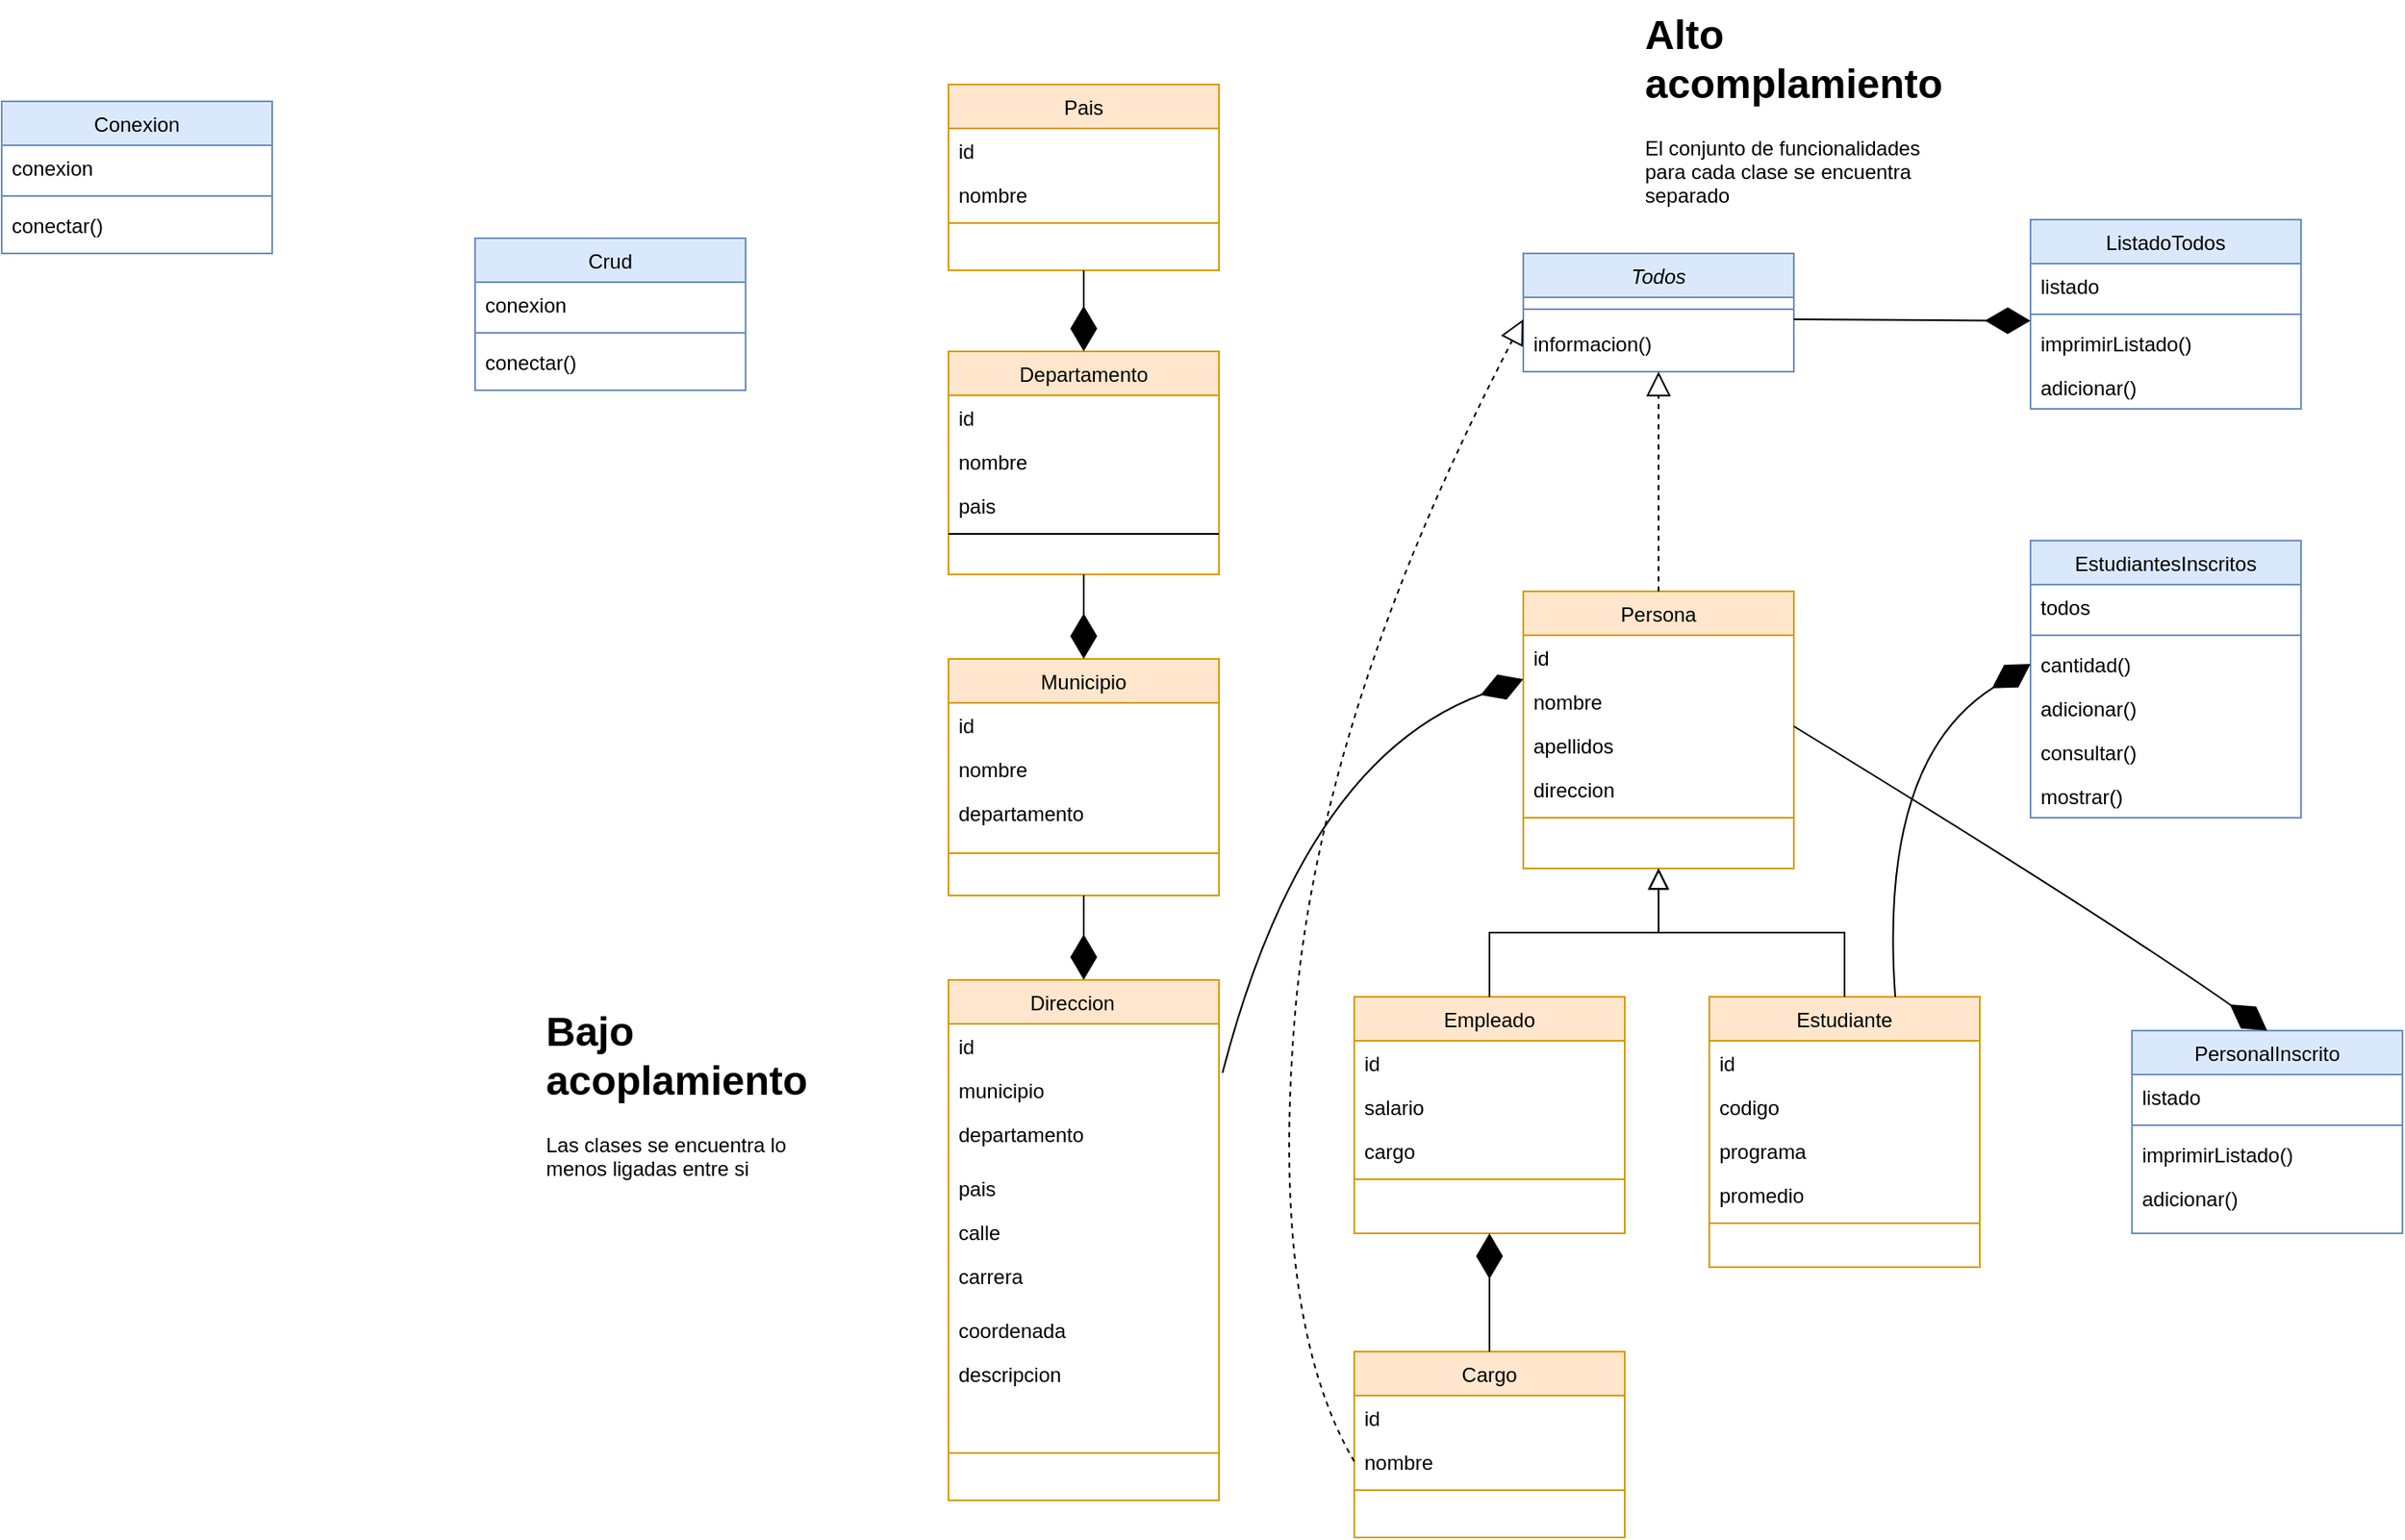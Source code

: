 <mxfile version="24.7.10">
  <diagram id="C5RBs43oDa-KdzZeNtuy" name="Page-1">
    <mxGraphModel dx="1974" dy="658" grid="1" gridSize="10" guides="1" tooltips="1" connect="1" arrows="1" fold="1" page="1" pageScale="1" pageWidth="827" pageHeight="1169" math="0" shadow="0">
      <root>
        <mxCell id="WIyWlLk6GJQsqaUBKTNV-0" />
        <mxCell id="WIyWlLk6GJQsqaUBKTNV-1" parent="WIyWlLk6GJQsqaUBKTNV-0" />
        <mxCell id="zkfFHV4jXpPFQw0GAbJ--0" value="Persona" style="swimlane;fontStyle=0;align=center;verticalAlign=top;childLayout=stackLayout;horizontal=1;startSize=26;horizontalStack=0;resizeParent=1;resizeLast=0;collapsible=1;marginBottom=0;rounded=0;shadow=0;strokeWidth=1;fillColor=#ffe6cc;strokeColor=#d79b00;" parent="WIyWlLk6GJQsqaUBKTNV-1" vertex="1">
          <mxGeometry x="220" y="400" width="160" height="164" as="geometry">
            <mxRectangle x="230" y="140" width="160" height="26" as="alternateBounds" />
          </mxGeometry>
        </mxCell>
        <mxCell id="zkfFHV4jXpPFQw0GAbJ--1" value="id" style="text;align=left;verticalAlign=top;spacingLeft=4;spacingRight=4;overflow=hidden;rotatable=0;points=[[0,0.5],[1,0.5]];portConstraint=eastwest;" parent="zkfFHV4jXpPFQw0GAbJ--0" vertex="1">
          <mxGeometry y="26" width="160" height="26" as="geometry" />
        </mxCell>
        <mxCell id="YwValqnBj2ZQEM6a76oI-49" value="" style="endArrow=diamondThin;endFill=1;endSize=24;html=1;rounded=0;fontSize=12;curved=1;exitX=1.013;exitY=0.115;exitDx=0;exitDy=0;exitPerimeter=0;" edge="1" parent="zkfFHV4jXpPFQw0GAbJ--0" source="YwValqnBj2ZQEM6a76oI-23">
          <mxGeometry width="160" relative="1" as="geometry">
            <mxPoint x="-219.04" y="374.988" as="sourcePoint" />
            <mxPoint y="52" as="targetPoint" />
            <Array as="points">
              <mxPoint x="-130" y="100" />
            </Array>
          </mxGeometry>
        </mxCell>
        <mxCell id="zkfFHV4jXpPFQw0GAbJ--2" value="nombre" style="text;align=left;verticalAlign=top;spacingLeft=4;spacingRight=4;overflow=hidden;rotatable=0;points=[[0,0.5],[1,0.5]];portConstraint=eastwest;rounded=0;shadow=0;html=0;" parent="zkfFHV4jXpPFQw0GAbJ--0" vertex="1">
          <mxGeometry y="52" width="160" height="26" as="geometry" />
        </mxCell>
        <mxCell id="YwValqnBj2ZQEM6a76oI-35" value="apellidos" style="text;align=left;verticalAlign=top;spacingLeft=4;spacingRight=4;overflow=hidden;rotatable=0;points=[[0,0.5],[1,0.5]];portConstraint=eastwest;rounded=0;shadow=0;html=0;" vertex="1" parent="zkfFHV4jXpPFQw0GAbJ--0">
          <mxGeometry y="78" width="160" height="26" as="geometry" />
        </mxCell>
        <mxCell id="zkfFHV4jXpPFQw0GAbJ--3" value="direccion" style="text;align=left;verticalAlign=top;spacingLeft=4;spacingRight=4;overflow=hidden;rotatable=0;points=[[0,0.5],[1,0.5]];portConstraint=eastwest;rounded=0;shadow=0;html=0;" parent="zkfFHV4jXpPFQw0GAbJ--0" vertex="1">
          <mxGeometry y="104" width="160" height="26" as="geometry" />
        </mxCell>
        <mxCell id="zkfFHV4jXpPFQw0GAbJ--4" value="" style="line;html=1;strokeWidth=1;align=left;verticalAlign=middle;spacingTop=-1;spacingLeft=3;spacingRight=3;rotatable=0;labelPosition=right;points=[];portConstraint=eastwest;fillColor=#ffe6cc;strokeColor=#d79b00;" parent="zkfFHV4jXpPFQw0GAbJ--0" vertex="1">
          <mxGeometry y="130" width="160" height="8" as="geometry" />
        </mxCell>
        <mxCell id="zkfFHV4jXpPFQw0GAbJ--6" value="Empleado" style="swimlane;fontStyle=0;align=center;verticalAlign=top;childLayout=stackLayout;horizontal=1;startSize=26;horizontalStack=0;resizeParent=1;resizeLast=0;collapsible=1;marginBottom=0;rounded=0;shadow=0;strokeWidth=1;fillColor=#ffe6cc;strokeColor=#d79b00;" parent="WIyWlLk6GJQsqaUBKTNV-1" vertex="1">
          <mxGeometry x="120" y="640" width="160" height="140" as="geometry">
            <mxRectangle x="130" y="380" width="160" height="26" as="alternateBounds" />
          </mxGeometry>
        </mxCell>
        <mxCell id="zkfFHV4jXpPFQw0GAbJ--7" value="id    " style="text;align=left;verticalAlign=top;spacingLeft=4;spacingRight=4;overflow=hidden;rotatable=0;points=[[0,0.5],[1,0.5]];portConstraint=eastwest;" parent="zkfFHV4jXpPFQw0GAbJ--6" vertex="1">
          <mxGeometry y="26" width="160" height="26" as="geometry" />
        </mxCell>
        <mxCell id="YwValqnBj2ZQEM6a76oI-36" value="salario" style="text;align=left;verticalAlign=top;spacingLeft=4;spacingRight=4;overflow=hidden;rotatable=0;points=[[0,0.5],[1,0.5]];portConstraint=eastwest;" vertex="1" parent="zkfFHV4jXpPFQw0GAbJ--6">
          <mxGeometry y="52" width="160" height="26" as="geometry" />
        </mxCell>
        <mxCell id="zkfFHV4jXpPFQw0GAbJ--8" value="cargo" style="text;align=left;verticalAlign=top;spacingLeft=4;spacingRight=4;overflow=hidden;rotatable=0;points=[[0,0.5],[1,0.5]];portConstraint=eastwest;rounded=0;shadow=0;html=0;" parent="zkfFHV4jXpPFQw0GAbJ--6" vertex="1">
          <mxGeometry y="78" width="160" height="26" as="geometry" />
        </mxCell>
        <mxCell id="zkfFHV4jXpPFQw0GAbJ--9" value="" style="line;html=1;strokeWidth=1;align=left;verticalAlign=middle;spacingTop=-1;spacingLeft=3;spacingRight=3;rotatable=0;labelPosition=right;points=[];portConstraint=eastwest;fillColor=#ffe6cc;strokeColor=#d79b00;" parent="zkfFHV4jXpPFQw0GAbJ--6" vertex="1">
          <mxGeometry y="104" width="160" height="8" as="geometry" />
        </mxCell>
        <mxCell id="zkfFHV4jXpPFQw0GAbJ--12" value="" style="endArrow=block;endSize=10;endFill=0;shadow=0;strokeWidth=1;rounded=0;curved=0;edgeStyle=elbowEdgeStyle;elbow=vertical;" parent="WIyWlLk6GJQsqaUBKTNV-1" source="zkfFHV4jXpPFQw0GAbJ--6" target="zkfFHV4jXpPFQw0GAbJ--0" edge="1">
          <mxGeometry width="160" relative="1" as="geometry">
            <mxPoint x="200" y="203" as="sourcePoint" />
            <mxPoint x="200" y="203" as="targetPoint" />
          </mxGeometry>
        </mxCell>
        <mxCell id="zkfFHV4jXpPFQw0GAbJ--13" value="Estudiante" style="swimlane;fontStyle=0;align=center;verticalAlign=top;childLayout=stackLayout;horizontal=1;startSize=26;horizontalStack=0;resizeParent=1;resizeLast=0;collapsible=1;marginBottom=0;rounded=0;shadow=0;strokeWidth=1;fillColor=#ffe6cc;strokeColor=#d79b00;" parent="WIyWlLk6GJQsqaUBKTNV-1" vertex="1">
          <mxGeometry x="330" y="640" width="160" height="160" as="geometry">
            <mxRectangle x="340" y="380" width="170" height="26" as="alternateBounds" />
          </mxGeometry>
        </mxCell>
        <mxCell id="zkfFHV4jXpPFQw0GAbJ--14" value="id" style="text;align=left;verticalAlign=top;spacingLeft=4;spacingRight=4;overflow=hidden;rotatable=0;points=[[0,0.5],[1,0.5]];portConstraint=eastwest;" parent="zkfFHV4jXpPFQw0GAbJ--13" vertex="1">
          <mxGeometry y="26" width="160" height="26" as="geometry" />
        </mxCell>
        <mxCell id="YwValqnBj2ZQEM6a76oI-37" value="codigo" style="text;align=left;verticalAlign=top;spacingLeft=4;spacingRight=4;overflow=hidden;rotatable=0;points=[[0,0.5],[1,0.5]];portConstraint=eastwest;" vertex="1" parent="zkfFHV4jXpPFQw0GAbJ--13">
          <mxGeometry y="52" width="160" height="26" as="geometry" />
        </mxCell>
        <mxCell id="YwValqnBj2ZQEM6a76oI-38" value="programa" style="text;align=left;verticalAlign=top;spacingLeft=4;spacingRight=4;overflow=hidden;rotatable=0;points=[[0,0.5],[1,0.5]];portConstraint=eastwest;" vertex="1" parent="zkfFHV4jXpPFQw0GAbJ--13">
          <mxGeometry y="78" width="160" height="26" as="geometry" />
        </mxCell>
        <mxCell id="YwValqnBj2ZQEM6a76oI-39" value="promedio" style="text;align=left;verticalAlign=top;spacingLeft=4;spacingRight=4;overflow=hidden;rotatable=0;points=[[0,0.5],[1,0.5]];portConstraint=eastwest;rounded=0;shadow=0;html=0;" vertex="1" parent="zkfFHV4jXpPFQw0GAbJ--13">
          <mxGeometry y="104" width="160" height="26" as="geometry" />
        </mxCell>
        <mxCell id="zkfFHV4jXpPFQw0GAbJ--15" value="" style="line;html=1;strokeWidth=1;align=left;verticalAlign=middle;spacingTop=-1;spacingLeft=3;spacingRight=3;rotatable=0;labelPosition=right;points=[];portConstraint=eastwest;fillColor=#ffe6cc;strokeColor=#d79b00;" parent="zkfFHV4jXpPFQw0GAbJ--13" vertex="1">
          <mxGeometry y="130" width="160" height="8" as="geometry" />
        </mxCell>
        <mxCell id="zkfFHV4jXpPFQw0GAbJ--16" value="" style="endArrow=block;endSize=10;endFill=0;shadow=0;strokeWidth=1;rounded=0;curved=0;edgeStyle=elbowEdgeStyle;elbow=vertical;" parent="WIyWlLk6GJQsqaUBKTNV-1" source="zkfFHV4jXpPFQw0GAbJ--13" target="zkfFHV4jXpPFQw0GAbJ--0" edge="1">
          <mxGeometry width="160" relative="1" as="geometry">
            <mxPoint x="210" y="373" as="sourcePoint" />
            <mxPoint x="310" y="271" as="targetPoint" />
          </mxGeometry>
        </mxCell>
        <mxCell id="YwValqnBj2ZQEM6a76oI-0" value="Pais" style="swimlane;fontStyle=0;align=center;verticalAlign=top;childLayout=stackLayout;horizontal=1;startSize=26;horizontalStack=0;resizeParent=1;resizeLast=0;collapsible=1;marginBottom=0;rounded=0;shadow=0;strokeWidth=1;fillColor=#ffe6cc;strokeColor=#d79b00;" vertex="1" parent="WIyWlLk6GJQsqaUBKTNV-1">
          <mxGeometry x="-120" y="100" width="160" height="110" as="geometry">
            <mxRectangle x="550" y="140" width="160" height="26" as="alternateBounds" />
          </mxGeometry>
        </mxCell>
        <mxCell id="YwValqnBj2ZQEM6a76oI-1" value="id            " style="text;align=left;verticalAlign=top;spacingLeft=4;spacingRight=4;overflow=hidden;rotatable=0;points=[[0,0.5],[1,0.5]];portConstraint=eastwest;" vertex="1" parent="YwValqnBj2ZQEM6a76oI-0">
          <mxGeometry y="26" width="160" height="26" as="geometry" />
        </mxCell>
        <mxCell id="YwValqnBj2ZQEM6a76oI-2" value="nombre" style="text;align=left;verticalAlign=top;spacingLeft=4;spacingRight=4;overflow=hidden;rotatable=0;points=[[0,0.5],[1,0.5]];portConstraint=eastwest;rounded=0;shadow=0;html=0;" vertex="1" parent="YwValqnBj2ZQEM6a76oI-0">
          <mxGeometry y="52" width="160" height="26" as="geometry" />
        </mxCell>
        <mxCell id="YwValqnBj2ZQEM6a76oI-6" value="" style="line;html=1;strokeWidth=1;align=left;verticalAlign=middle;spacingTop=-1;spacingLeft=3;spacingRight=3;rotatable=0;labelPosition=right;points=[];portConstraint=eastwest;fillColor=#ffe6cc;strokeColor=#d79b00;" vertex="1" parent="YwValqnBj2ZQEM6a76oI-0">
          <mxGeometry y="78" width="160" height="8" as="geometry" />
        </mxCell>
        <mxCell id="YwValqnBj2ZQEM6a76oI-9" value="Departamento" style="swimlane;fontStyle=0;align=center;verticalAlign=top;childLayout=stackLayout;horizontal=1;startSize=26;horizontalStack=0;resizeParent=1;resizeLast=0;collapsible=1;marginBottom=0;rounded=0;shadow=0;strokeWidth=1;fillColor=#ffe6cc;strokeColor=#d79b00;" vertex="1" parent="WIyWlLk6GJQsqaUBKTNV-1">
          <mxGeometry x="-120" y="258" width="160" height="132" as="geometry">
            <mxRectangle x="550" y="140" width="160" height="26" as="alternateBounds" />
          </mxGeometry>
        </mxCell>
        <mxCell id="YwValqnBj2ZQEM6a76oI-10" value="id            " style="text;align=left;verticalAlign=top;spacingLeft=4;spacingRight=4;overflow=hidden;rotatable=0;points=[[0,0.5],[1,0.5]];portConstraint=eastwest;" vertex="1" parent="YwValqnBj2ZQEM6a76oI-9">
          <mxGeometry y="26" width="160" height="26" as="geometry" />
        </mxCell>
        <mxCell id="YwValqnBj2ZQEM6a76oI-11" value="nombre" style="text;align=left;verticalAlign=top;spacingLeft=4;spacingRight=4;overflow=hidden;rotatable=0;points=[[0,0.5],[1,0.5]];portConstraint=eastwest;rounded=0;shadow=0;html=0;" vertex="1" parent="YwValqnBj2ZQEM6a76oI-9">
          <mxGeometry y="52" width="160" height="26" as="geometry" />
        </mxCell>
        <mxCell id="YwValqnBj2ZQEM6a76oI-19" value="pais    " style="text;align=left;verticalAlign=top;spacingLeft=4;spacingRight=4;overflow=hidden;rotatable=0;points=[[0,0.5],[1,0.5]];portConstraint=eastwest;rounded=0;shadow=0;html=0;" vertex="1" parent="YwValqnBj2ZQEM6a76oI-9">
          <mxGeometry y="78" width="160" height="26" as="geometry" />
        </mxCell>
        <mxCell id="YwValqnBj2ZQEM6a76oI-12" value="" style="line;html=1;strokeWidth=1;align=left;verticalAlign=middle;spacingTop=-1;spacingLeft=3;spacingRight=3;rotatable=0;labelPosition=right;points=[];portConstraint=eastwest;" vertex="1" parent="YwValqnBj2ZQEM6a76oI-9">
          <mxGeometry y="104" width="160" height="8" as="geometry" />
        </mxCell>
        <mxCell id="YwValqnBj2ZQEM6a76oI-13" value="Municipio" style="swimlane;fontStyle=0;align=center;verticalAlign=top;childLayout=stackLayout;horizontal=1;startSize=26;horizontalStack=0;resizeParent=1;resizeLast=0;collapsible=1;marginBottom=0;rounded=0;shadow=0;strokeWidth=1;fillColor=#ffe6cc;strokeColor=#d79b00;" vertex="1" parent="WIyWlLk6GJQsqaUBKTNV-1">
          <mxGeometry x="-120" y="440" width="160" height="140" as="geometry">
            <mxRectangle x="550" y="140" width="160" height="26" as="alternateBounds" />
          </mxGeometry>
        </mxCell>
        <mxCell id="YwValqnBj2ZQEM6a76oI-14" value="id            " style="text;align=left;verticalAlign=top;spacingLeft=4;spacingRight=4;overflow=hidden;rotatable=0;points=[[0,0.5],[1,0.5]];portConstraint=eastwest;" vertex="1" parent="YwValqnBj2ZQEM6a76oI-13">
          <mxGeometry y="26" width="160" height="26" as="geometry" />
        </mxCell>
        <mxCell id="YwValqnBj2ZQEM6a76oI-20" value="nombre" style="text;align=left;verticalAlign=top;spacingLeft=4;spacingRight=4;overflow=hidden;rotatable=0;points=[[0,0.5],[1,0.5]];portConstraint=eastwest;rounded=0;shadow=0;html=0;" vertex="1" parent="YwValqnBj2ZQEM6a76oI-13">
          <mxGeometry y="52" width="160" height="26" as="geometry" />
        </mxCell>
        <mxCell id="YwValqnBj2ZQEM6a76oI-15" value="departamento" style="text;align=left;verticalAlign=top;spacingLeft=4;spacingRight=4;overflow=hidden;rotatable=0;points=[[0,0.5],[1,0.5]];portConstraint=eastwest;rounded=0;shadow=0;html=0;" vertex="1" parent="YwValqnBj2ZQEM6a76oI-13">
          <mxGeometry y="78" width="160" height="32" as="geometry" />
        </mxCell>
        <mxCell id="YwValqnBj2ZQEM6a76oI-16" value="" style="line;html=1;strokeWidth=1;align=left;verticalAlign=middle;spacingTop=-1;spacingLeft=3;spacingRight=3;rotatable=0;labelPosition=right;points=[];portConstraint=eastwest;fillColor=#ffe6cc;strokeColor=#d79b00;" vertex="1" parent="YwValqnBj2ZQEM6a76oI-13">
          <mxGeometry y="110" width="160" height="10" as="geometry" />
        </mxCell>
        <mxCell id="YwValqnBj2ZQEM6a76oI-21" value="Direccion    " style="swimlane;fontStyle=0;align=center;verticalAlign=top;childLayout=stackLayout;horizontal=1;startSize=26;horizontalStack=0;resizeParent=1;resizeLast=0;collapsible=1;marginBottom=0;rounded=0;shadow=0;strokeWidth=1;fillColor=#ffe6cc;strokeColor=#d79b00;" vertex="1" parent="WIyWlLk6GJQsqaUBKTNV-1">
          <mxGeometry x="-120" y="630" width="160" height="308" as="geometry">
            <mxRectangle x="550" y="140" width="160" height="26" as="alternateBounds" />
          </mxGeometry>
        </mxCell>
        <mxCell id="YwValqnBj2ZQEM6a76oI-22" value="id            " style="text;align=left;verticalAlign=top;spacingLeft=4;spacingRight=4;overflow=hidden;rotatable=0;points=[[0,0.5],[1,0.5]];portConstraint=eastwest;" vertex="1" parent="YwValqnBj2ZQEM6a76oI-21">
          <mxGeometry y="26" width="160" height="26" as="geometry" />
        </mxCell>
        <mxCell id="YwValqnBj2ZQEM6a76oI-23" value="municipio    " style="text;align=left;verticalAlign=top;spacingLeft=4;spacingRight=4;overflow=hidden;rotatable=0;points=[[0,0.5],[1,0.5]];portConstraint=eastwest;rounded=0;shadow=0;html=0;" vertex="1" parent="YwValqnBj2ZQEM6a76oI-21">
          <mxGeometry y="52" width="160" height="26" as="geometry" />
        </mxCell>
        <mxCell id="YwValqnBj2ZQEM6a76oI-26" value="departamento" style="text;align=left;verticalAlign=top;spacingLeft=4;spacingRight=4;overflow=hidden;rotatable=0;points=[[0,0.5],[1,0.5]];portConstraint=eastwest;rounded=0;shadow=0;html=0;" vertex="1" parent="YwValqnBj2ZQEM6a76oI-21">
          <mxGeometry y="78" width="160" height="32" as="geometry" />
        </mxCell>
        <mxCell id="YwValqnBj2ZQEM6a76oI-28" value="pais" style="text;align=left;verticalAlign=top;spacingLeft=4;spacingRight=4;overflow=hidden;rotatable=0;points=[[0,0.5],[1,0.5]];portConstraint=eastwest;" vertex="1" parent="YwValqnBj2ZQEM6a76oI-21">
          <mxGeometry y="110" width="160" height="26" as="geometry" />
        </mxCell>
        <mxCell id="YwValqnBj2ZQEM6a76oI-27" value="calle" style="text;align=left;verticalAlign=top;spacingLeft=4;spacingRight=4;overflow=hidden;rotatable=0;points=[[0,0.5],[1,0.5]];portConstraint=eastwest;rounded=0;shadow=0;html=0;" vertex="1" parent="YwValqnBj2ZQEM6a76oI-21">
          <mxGeometry y="136" width="160" height="26" as="geometry" />
        </mxCell>
        <mxCell id="YwValqnBj2ZQEM6a76oI-24" value="carrera" style="text;align=left;verticalAlign=top;spacingLeft=4;spacingRight=4;overflow=hidden;rotatable=0;points=[[0,0.5],[1,0.5]];portConstraint=eastwest;rounded=0;shadow=0;html=0;" vertex="1" parent="YwValqnBj2ZQEM6a76oI-21">
          <mxGeometry y="162" width="160" height="32" as="geometry" />
        </mxCell>
        <mxCell id="YwValqnBj2ZQEM6a76oI-29" value="coordenada" style="text;align=left;verticalAlign=top;spacingLeft=4;spacingRight=4;overflow=hidden;rotatable=0;points=[[0,0.5],[1,0.5]];portConstraint=eastwest;rounded=0;shadow=0;html=0;" vertex="1" parent="YwValqnBj2ZQEM6a76oI-21">
          <mxGeometry y="194" width="160" height="26" as="geometry" />
        </mxCell>
        <mxCell id="YwValqnBj2ZQEM6a76oI-30" value="descripcion" style="text;align=left;verticalAlign=top;spacingLeft=4;spacingRight=4;overflow=hidden;rotatable=0;points=[[0,0.5],[1,0.5]];portConstraint=eastwest;rounded=0;shadow=0;html=0;" vertex="1" parent="YwValqnBj2ZQEM6a76oI-21">
          <mxGeometry y="220" width="160" height="32" as="geometry" />
        </mxCell>
        <mxCell id="YwValqnBj2ZQEM6a76oI-25" value="" style="line;html=1;strokeWidth=1;align=left;verticalAlign=middle;spacingTop=-1;spacingLeft=3;spacingRight=3;rotatable=0;labelPosition=right;points=[];portConstraint=eastwest;fillColor=#ffe6cc;strokeColor=#d79b00;" vertex="1" parent="YwValqnBj2ZQEM6a76oI-21">
          <mxGeometry y="252" width="160" height="56" as="geometry" />
        </mxCell>
        <mxCell id="YwValqnBj2ZQEM6a76oI-45" value="" style="endArrow=diamondThin;endFill=1;endSize=24;html=1;rounded=0;fontSize=12;curved=1;exitX=0.5;exitY=1;exitDx=0;exitDy=0;entryX=0.5;entryY=0;entryDx=0;entryDy=0;" edge="1" parent="WIyWlLk6GJQsqaUBKTNV-1" source="YwValqnBj2ZQEM6a76oI-13" target="YwValqnBj2ZQEM6a76oI-21">
          <mxGeometry width="160" relative="1" as="geometry">
            <mxPoint x="-330" y="780" as="sourcePoint" />
            <mxPoint x="-130" y="620" as="targetPoint" />
          </mxGeometry>
        </mxCell>
        <mxCell id="YwValqnBj2ZQEM6a76oI-46" value="" style="endArrow=diamondThin;endFill=1;endSize=24;html=1;rounded=0;fontSize=12;curved=1;exitX=0.5;exitY=1;exitDx=0;exitDy=0;entryX=0.5;entryY=0;entryDx=0;entryDy=0;" edge="1" parent="WIyWlLk6GJQsqaUBKTNV-1" source="YwValqnBj2ZQEM6a76oI-0" target="YwValqnBj2ZQEM6a76oI-9">
          <mxGeometry width="160" relative="1" as="geometry">
            <mxPoint x="140" y="190" as="sourcePoint" />
            <mxPoint x="300" y="190" as="targetPoint" />
          </mxGeometry>
        </mxCell>
        <mxCell id="YwValqnBj2ZQEM6a76oI-47" value="" style="endArrow=diamondThin;endFill=1;endSize=24;html=1;rounded=0;fontSize=12;curved=1;exitX=0.5;exitY=1;exitDx=0;exitDy=0;" edge="1" parent="WIyWlLk6GJQsqaUBKTNV-1" source="YwValqnBj2ZQEM6a76oI-9" target="YwValqnBj2ZQEM6a76oI-13">
          <mxGeometry width="160" relative="1" as="geometry">
            <mxPoint x="140" y="240" as="sourcePoint" />
            <mxPoint x="300" y="240" as="targetPoint" />
          </mxGeometry>
        </mxCell>
        <mxCell id="YwValqnBj2ZQEM6a76oI-53" value="Cargo" style="swimlane;fontStyle=0;align=center;verticalAlign=top;childLayout=stackLayout;horizontal=1;startSize=26;horizontalStack=0;resizeParent=1;resizeLast=0;collapsible=1;marginBottom=0;rounded=0;shadow=0;strokeWidth=1;fillColor=#ffe6cc;strokeColor=#d79b00;" vertex="1" parent="WIyWlLk6GJQsqaUBKTNV-1">
          <mxGeometry x="120" y="850" width="160" height="110" as="geometry">
            <mxRectangle x="130" y="380" width="160" height="26" as="alternateBounds" />
          </mxGeometry>
        </mxCell>
        <mxCell id="YwValqnBj2ZQEM6a76oI-54" value="id    " style="text;align=left;verticalAlign=top;spacingLeft=4;spacingRight=4;overflow=hidden;rotatable=0;points=[[0,0.5],[1,0.5]];portConstraint=eastwest;" vertex="1" parent="YwValqnBj2ZQEM6a76oI-53">
          <mxGeometry y="26" width="160" height="26" as="geometry" />
        </mxCell>
        <mxCell id="YwValqnBj2ZQEM6a76oI-55" value="nombre" style="text;align=left;verticalAlign=top;spacingLeft=4;spacingRight=4;overflow=hidden;rotatable=0;points=[[0,0.5],[1,0.5]];portConstraint=eastwest;" vertex="1" parent="YwValqnBj2ZQEM6a76oI-53">
          <mxGeometry y="52" width="160" height="26" as="geometry" />
        </mxCell>
        <mxCell id="YwValqnBj2ZQEM6a76oI-57" value="" style="line;html=1;strokeWidth=1;align=left;verticalAlign=middle;spacingTop=-1;spacingLeft=3;spacingRight=3;rotatable=0;labelPosition=right;points=[];portConstraint=eastwest;fillColor=#ffe6cc;strokeColor=#d79b00;" vertex="1" parent="YwValqnBj2ZQEM6a76oI-53">
          <mxGeometry y="78" width="160" height="8" as="geometry" />
        </mxCell>
        <mxCell id="YwValqnBj2ZQEM6a76oI-58" value="" style="endArrow=diamondThin;endFill=1;endSize=24;html=1;rounded=0;fontSize=12;curved=1;exitX=0.5;exitY=0;exitDx=0;exitDy=0;entryX=0.5;entryY=1;entryDx=0;entryDy=0;" edge="1" parent="WIyWlLk6GJQsqaUBKTNV-1" source="YwValqnBj2ZQEM6a76oI-53" target="zkfFHV4jXpPFQw0GAbJ--6">
          <mxGeometry width="160" relative="1" as="geometry">
            <mxPoint x="90" y="820" as="sourcePoint" />
            <mxPoint x="210" y="800" as="targetPoint" />
          </mxGeometry>
        </mxCell>
        <mxCell id="YwValqnBj2ZQEM6a76oI-60" value="Todos" style="swimlane;fontStyle=2;align=center;verticalAlign=top;childLayout=stackLayout;horizontal=1;startSize=26;horizontalStack=0;resizeParent=1;resizeLast=0;collapsible=1;marginBottom=0;rounded=0;shadow=0;strokeWidth=1;fillColor=#dae8fc;strokeColor=#6c8ebf;" vertex="1" parent="WIyWlLk6GJQsqaUBKTNV-1">
          <mxGeometry x="220" y="200" width="160" height="70" as="geometry">
            <mxRectangle x="230" y="140" width="160" height="26" as="alternateBounds" />
          </mxGeometry>
        </mxCell>
        <mxCell id="YwValqnBj2ZQEM6a76oI-66" value="" style="line;html=1;strokeWidth=1;align=left;verticalAlign=middle;spacingTop=-1;spacingLeft=3;spacingRight=3;rotatable=0;labelPosition=right;points=[];portConstraint=eastwest;fillColor=#dae8fc;strokeColor=#6c8ebf;" vertex="1" parent="YwValqnBj2ZQEM6a76oI-60">
          <mxGeometry y="26" width="160" height="14" as="geometry" />
        </mxCell>
        <mxCell id="YwValqnBj2ZQEM6a76oI-105" value="informacion()" style="text;align=left;verticalAlign=top;spacingLeft=4;spacingRight=4;overflow=hidden;rotatable=0;points=[[0,0.5],[1,0.5]];portConstraint=eastwest;rounded=0;shadow=0;html=0;" vertex="1" parent="YwValqnBj2ZQEM6a76oI-60">
          <mxGeometry y="40" width="160" height="26" as="geometry" />
        </mxCell>
        <mxCell id="YwValqnBj2ZQEM6a76oI-67" value="" style="endArrow=block;dashed=1;endFill=0;endSize=12;html=1;rounded=0;fontSize=12;curved=1;exitX=0.5;exitY=0;exitDx=0;exitDy=0;entryX=0.5;entryY=1;entryDx=0;entryDy=0;" edge="1" parent="WIyWlLk6GJQsqaUBKTNV-1" source="zkfFHV4jXpPFQw0GAbJ--0" target="YwValqnBj2ZQEM6a76oI-60">
          <mxGeometry width="160" relative="1" as="geometry">
            <mxPoint x="210" y="359" as="sourcePoint" />
            <mxPoint x="330" y="289" as="targetPoint" />
          </mxGeometry>
        </mxCell>
        <mxCell id="YwValqnBj2ZQEM6a76oI-68" value="" style="endArrow=block;dashed=1;endFill=0;endSize=12;html=1;rounded=0;fontSize=12;curved=1;exitX=0;exitY=0.5;exitDx=0;exitDy=0;entryX=0;entryY=0.5;entryDx=0;entryDy=0;" edge="1" parent="WIyWlLk6GJQsqaUBKTNV-1" source="YwValqnBj2ZQEM6a76oI-55">
          <mxGeometry width="160" relative="1" as="geometry">
            <mxPoint x="100" y="480" as="sourcePoint" />
            <mxPoint x="220" y="239" as="targetPoint" />
            <Array as="points">
              <mxPoint x="70" y="830" />
              <mxPoint x="100" y="470" />
            </Array>
          </mxGeometry>
        </mxCell>
        <mxCell id="YwValqnBj2ZQEM6a76oI-69" value="PersonalInscrito" style="swimlane;fontStyle=0;align=center;verticalAlign=top;childLayout=stackLayout;horizontal=1;startSize=26;horizontalStack=0;resizeParent=1;resizeLast=0;collapsible=1;marginBottom=0;rounded=0;shadow=0;strokeWidth=1;fillColor=#dae8fc;strokeColor=#6c8ebf;" vertex="1" parent="WIyWlLk6GJQsqaUBKTNV-1">
          <mxGeometry x="580" y="660" width="160" height="120" as="geometry">
            <mxRectangle x="340" y="380" width="170" height="26" as="alternateBounds" />
          </mxGeometry>
        </mxCell>
        <mxCell id="YwValqnBj2ZQEM6a76oI-70" value="listado" style="text;align=left;verticalAlign=top;spacingLeft=4;spacingRight=4;overflow=hidden;rotatable=0;points=[[0,0.5],[1,0.5]];portConstraint=eastwest;" vertex="1" parent="YwValqnBj2ZQEM6a76oI-69">
          <mxGeometry y="26" width="160" height="26" as="geometry" />
        </mxCell>
        <mxCell id="YwValqnBj2ZQEM6a76oI-74" value="" style="line;html=1;strokeWidth=1;align=left;verticalAlign=middle;spacingTop=-1;spacingLeft=3;spacingRight=3;rotatable=0;labelPosition=right;points=[];portConstraint=eastwest;fillColor=#dae8fc;strokeColor=#6c8ebf;" vertex="1" parent="YwValqnBj2ZQEM6a76oI-69">
          <mxGeometry y="52" width="160" height="8" as="geometry" />
        </mxCell>
        <mxCell id="YwValqnBj2ZQEM6a76oI-99" value="imprimirListado()    " style="text;align=left;verticalAlign=top;spacingLeft=4;spacingRight=4;overflow=hidden;rotatable=0;points=[[0,0.5],[1,0.5]];portConstraint=eastwest;" vertex="1" parent="YwValqnBj2ZQEM6a76oI-69">
          <mxGeometry y="60" width="160" height="26" as="geometry" />
        </mxCell>
        <mxCell id="YwValqnBj2ZQEM6a76oI-100" value="adicionar()" style="text;align=left;verticalAlign=top;spacingLeft=4;spacingRight=4;overflow=hidden;rotatable=0;points=[[0,0.5],[1,0.5]];portConstraint=eastwest;rounded=0;shadow=0;html=0;" vertex="1" parent="YwValqnBj2ZQEM6a76oI-69">
          <mxGeometry y="86" width="160" height="26" as="geometry" />
        </mxCell>
        <mxCell id="YwValqnBj2ZQEM6a76oI-75" value="EstudiantesInscritos" style="swimlane;fontStyle=0;align=center;verticalAlign=top;childLayout=stackLayout;horizontal=1;startSize=26;horizontalStack=0;resizeParent=1;resizeLast=0;collapsible=1;marginBottom=0;rounded=0;shadow=0;strokeWidth=1;fillColor=#dae8fc;strokeColor=#6c8ebf;" vertex="1" parent="WIyWlLk6GJQsqaUBKTNV-1">
          <mxGeometry x="520" y="370" width="160" height="164" as="geometry">
            <mxRectangle x="340" y="380" width="170" height="26" as="alternateBounds" />
          </mxGeometry>
        </mxCell>
        <mxCell id="YwValqnBj2ZQEM6a76oI-76" value="todos" style="text;align=left;verticalAlign=top;spacingLeft=4;spacingRight=4;overflow=hidden;rotatable=0;points=[[0,0.5],[1,0.5]];portConstraint=eastwest;" vertex="1" parent="YwValqnBj2ZQEM6a76oI-75">
          <mxGeometry y="26" width="160" height="26" as="geometry" />
        </mxCell>
        <mxCell id="YwValqnBj2ZQEM6a76oI-80" value="" style="line;html=1;strokeWidth=1;align=left;verticalAlign=middle;spacingTop=-1;spacingLeft=3;spacingRight=3;rotatable=0;labelPosition=right;points=[];portConstraint=eastwest;fillColor=#dae8fc;strokeColor=#6c8ebf;" vertex="1" parent="YwValqnBj2ZQEM6a76oI-75">
          <mxGeometry y="52" width="160" height="8" as="geometry" />
        </mxCell>
        <mxCell id="YwValqnBj2ZQEM6a76oI-94" value="cantidad()" style="text;align=left;verticalAlign=top;spacingLeft=4;spacingRight=4;overflow=hidden;rotatable=0;points=[[0,0.5],[1,0.5]];portConstraint=eastwest;rounded=0;shadow=0;html=0;" vertex="1" parent="YwValqnBj2ZQEM6a76oI-75">
          <mxGeometry y="60" width="160" height="26" as="geometry" />
        </mxCell>
        <mxCell id="YwValqnBj2ZQEM6a76oI-95" value="adicionar()" style="text;align=left;verticalAlign=top;spacingLeft=4;spacingRight=4;overflow=hidden;rotatable=0;points=[[0,0.5],[1,0.5]];portConstraint=eastwest;rounded=0;shadow=0;html=0;" vertex="1" parent="YwValqnBj2ZQEM6a76oI-75">
          <mxGeometry y="86" width="160" height="26" as="geometry" />
        </mxCell>
        <mxCell id="YwValqnBj2ZQEM6a76oI-96" value="consultar()" style="text;align=left;verticalAlign=top;spacingLeft=4;spacingRight=4;overflow=hidden;rotatable=0;points=[[0,0.5],[1,0.5]];portConstraint=eastwest;rounded=0;shadow=0;html=0;" vertex="1" parent="YwValqnBj2ZQEM6a76oI-75">
          <mxGeometry y="112" width="160" height="26" as="geometry" />
        </mxCell>
        <mxCell id="YwValqnBj2ZQEM6a76oI-97" value="mostrar()" style="text;align=left;verticalAlign=top;spacingLeft=4;spacingRight=4;overflow=hidden;rotatable=0;points=[[0,0.5],[1,0.5]];portConstraint=eastwest;rounded=0;shadow=0;html=0;" vertex="1" parent="YwValqnBj2ZQEM6a76oI-75">
          <mxGeometry y="138" width="160" height="26" as="geometry" />
        </mxCell>
        <mxCell id="YwValqnBj2ZQEM6a76oI-81" value="ListadoTodos" style="swimlane;fontStyle=0;align=center;verticalAlign=top;childLayout=stackLayout;horizontal=1;startSize=26;horizontalStack=0;resizeParent=1;resizeLast=0;collapsible=1;marginBottom=0;rounded=0;shadow=0;strokeWidth=1;fillColor=#dae8fc;strokeColor=#6c8ebf;" vertex="1" parent="WIyWlLk6GJQsqaUBKTNV-1">
          <mxGeometry x="520" y="180" width="160" height="112" as="geometry">
            <mxRectangle x="340" y="380" width="170" height="26" as="alternateBounds" />
          </mxGeometry>
        </mxCell>
        <mxCell id="YwValqnBj2ZQEM6a76oI-82" value="listado" style="text;align=left;verticalAlign=top;spacingLeft=4;spacingRight=4;overflow=hidden;rotatable=0;points=[[0,0.5],[1,0.5]];portConstraint=eastwest;" vertex="1" parent="YwValqnBj2ZQEM6a76oI-81">
          <mxGeometry y="26" width="160" height="26" as="geometry" />
        </mxCell>
        <mxCell id="YwValqnBj2ZQEM6a76oI-86" value="" style="line;html=1;strokeWidth=1;align=left;verticalAlign=middle;spacingTop=-1;spacingLeft=3;spacingRight=3;rotatable=0;labelPosition=right;points=[];portConstraint=eastwest;fillColor=#dae8fc;strokeColor=#6c8ebf;" vertex="1" parent="YwValqnBj2ZQEM6a76oI-81">
          <mxGeometry y="52" width="160" height="8" as="geometry" />
        </mxCell>
        <mxCell id="YwValqnBj2ZQEM6a76oI-87" value="imprimirListado()" style="text;align=left;verticalAlign=top;spacingLeft=4;spacingRight=4;overflow=hidden;rotatable=0;points=[[0,0.5],[1,0.5]];portConstraint=eastwest;" vertex="1" parent="YwValqnBj2ZQEM6a76oI-81">
          <mxGeometry y="60" width="160" height="26" as="geometry" />
        </mxCell>
        <mxCell id="YwValqnBj2ZQEM6a76oI-92" value="adicionar()" style="text;align=left;verticalAlign=top;spacingLeft=4;spacingRight=4;overflow=hidden;rotatable=0;points=[[0,0.5],[1,0.5]];portConstraint=eastwest;" vertex="1" parent="YwValqnBj2ZQEM6a76oI-81">
          <mxGeometry y="86" width="160" height="26" as="geometry" />
        </mxCell>
        <mxCell id="YwValqnBj2ZQEM6a76oI-93" value="" style="endArrow=diamondThin;endFill=1;endSize=24;html=1;rounded=0;fontSize=12;curved=1;exitX=1;exitY=0.5;exitDx=0;exitDy=0;entryX=0;entryY=-0.005;entryDx=0;entryDy=0;entryPerimeter=0;" edge="1" parent="WIyWlLk6GJQsqaUBKTNV-1" target="YwValqnBj2ZQEM6a76oI-87">
          <mxGeometry width="160" relative="1" as="geometry">
            <mxPoint x="380" y="239" as="sourcePoint" />
            <mxPoint x="430" y="170" as="targetPoint" />
          </mxGeometry>
        </mxCell>
        <mxCell id="YwValqnBj2ZQEM6a76oI-98" value="" style="endArrow=diamondThin;endFill=1;endSize=24;html=1;rounded=0;fontSize=12;curved=1;entryX=0;entryY=0.5;entryDx=0;entryDy=0;" edge="1" parent="WIyWlLk6GJQsqaUBKTNV-1" target="YwValqnBj2ZQEM6a76oI-94">
          <mxGeometry width="160" relative="1" as="geometry">
            <mxPoint x="440" y="640" as="sourcePoint" />
            <mxPoint x="480" y="430" as="targetPoint" />
            <Array as="points">
              <mxPoint x="430" y="500" />
            </Array>
          </mxGeometry>
        </mxCell>
        <mxCell id="YwValqnBj2ZQEM6a76oI-101" value="" style="endArrow=diamondThin;endFill=1;endSize=24;html=1;rounded=0;fontSize=12;curved=1;entryX=0.5;entryY=0;entryDx=0;entryDy=0;exitX=1;exitY=0.072;exitDx=0;exitDy=0;exitPerimeter=0;" edge="1" parent="WIyWlLk6GJQsqaUBKTNV-1" source="YwValqnBj2ZQEM6a76oI-35" target="YwValqnBj2ZQEM6a76oI-69">
          <mxGeometry width="160" relative="1" as="geometry">
            <mxPoint x="530" y="782" as="sourcePoint" />
            <mxPoint x="610" y="585" as="targetPoint" />
            <Array as="points">
              <mxPoint x="560" y="590" />
            </Array>
          </mxGeometry>
        </mxCell>
        <mxCell id="YwValqnBj2ZQEM6a76oI-102" value="&lt;h1 style=&quot;margin-top: 0px;&quot;&gt;Bajo acoplamiento&lt;/h1&gt;&lt;p&gt;Las clases se encuentra lo menos ligadas entre si&lt;/p&gt;" style="text;html=1;whiteSpace=wrap;overflow=hidden;rounded=0;" vertex="1" parent="WIyWlLk6GJQsqaUBKTNV-1">
          <mxGeometry x="-360" y="640" width="180" height="120" as="geometry" />
        </mxCell>
        <mxCell id="YwValqnBj2ZQEM6a76oI-103" value="&lt;h1 style=&quot;margin-top: 0px;&quot;&gt;Alto acomplamiento&lt;/h1&gt;&lt;p&gt;El conjunto de funcionalidades para cada clase se encuentra separado&amp;nbsp;&lt;/p&gt;" style="text;html=1;whiteSpace=wrap;overflow=hidden;rounded=0;" vertex="1" parent="WIyWlLk6GJQsqaUBKTNV-1">
          <mxGeometry x="290" y="50" width="180" height="120" as="geometry" />
        </mxCell>
        <mxCell id="YwValqnBj2ZQEM6a76oI-106" value="Conexion" style="swimlane;fontStyle=0;align=center;verticalAlign=top;childLayout=stackLayout;horizontal=1;startSize=26;horizontalStack=0;resizeParent=1;resizeLast=0;collapsible=1;marginBottom=0;rounded=0;shadow=0;strokeWidth=1;fillColor=#dae8fc;strokeColor=#6c8ebf;" vertex="1" parent="WIyWlLk6GJQsqaUBKTNV-1">
          <mxGeometry x="-680" y="110" width="160" height="90" as="geometry">
            <mxRectangle x="340" y="380" width="170" height="26" as="alternateBounds" />
          </mxGeometry>
        </mxCell>
        <mxCell id="YwValqnBj2ZQEM6a76oI-107" value="conexion    " style="text;align=left;verticalAlign=top;spacingLeft=4;spacingRight=4;overflow=hidden;rotatable=0;points=[[0,0.5],[1,0.5]];portConstraint=eastwest;" vertex="1" parent="YwValqnBj2ZQEM6a76oI-106">
          <mxGeometry y="26" width="160" height="26" as="geometry" />
        </mxCell>
        <mxCell id="YwValqnBj2ZQEM6a76oI-108" value="" style="line;html=1;strokeWidth=1;align=left;verticalAlign=middle;spacingTop=-1;spacingLeft=3;spacingRight=3;rotatable=0;labelPosition=right;points=[];portConstraint=eastwest;fillColor=#dae8fc;strokeColor=#6c8ebf;" vertex="1" parent="YwValqnBj2ZQEM6a76oI-106">
          <mxGeometry y="52" width="160" height="8" as="geometry" />
        </mxCell>
        <mxCell id="YwValqnBj2ZQEM6a76oI-109" value="conectar()" style="text;align=left;verticalAlign=top;spacingLeft=4;spacingRight=4;overflow=hidden;rotatable=0;points=[[0,0.5],[1,0.5]];portConstraint=eastwest;" vertex="1" parent="YwValqnBj2ZQEM6a76oI-106">
          <mxGeometry y="60" width="160" height="26" as="geometry" />
        </mxCell>
        <mxCell id="YwValqnBj2ZQEM6a76oI-111" value="Crud" style="swimlane;fontStyle=0;align=center;verticalAlign=top;childLayout=stackLayout;horizontal=1;startSize=26;horizontalStack=0;resizeParent=1;resizeLast=0;collapsible=1;marginBottom=0;rounded=0;shadow=0;strokeWidth=1;fillColor=#dae8fc;strokeColor=#6c8ebf;" vertex="1" parent="WIyWlLk6GJQsqaUBKTNV-1">
          <mxGeometry x="-400" y="191" width="160" height="90" as="geometry">
            <mxRectangle x="340" y="380" width="170" height="26" as="alternateBounds" />
          </mxGeometry>
        </mxCell>
        <mxCell id="YwValqnBj2ZQEM6a76oI-112" value="conexion    " style="text;align=left;verticalAlign=top;spacingLeft=4;spacingRight=4;overflow=hidden;rotatable=0;points=[[0,0.5],[1,0.5]];portConstraint=eastwest;" vertex="1" parent="YwValqnBj2ZQEM6a76oI-111">
          <mxGeometry y="26" width="160" height="26" as="geometry" />
        </mxCell>
        <mxCell id="YwValqnBj2ZQEM6a76oI-113" value="" style="line;html=1;strokeWidth=1;align=left;verticalAlign=middle;spacingTop=-1;spacingLeft=3;spacingRight=3;rotatable=0;labelPosition=right;points=[];portConstraint=eastwest;fillColor=#dae8fc;strokeColor=#6c8ebf;" vertex="1" parent="YwValqnBj2ZQEM6a76oI-111">
          <mxGeometry y="52" width="160" height="8" as="geometry" />
        </mxCell>
        <mxCell id="YwValqnBj2ZQEM6a76oI-114" value="conectar()" style="text;align=left;verticalAlign=top;spacingLeft=4;spacingRight=4;overflow=hidden;rotatable=0;points=[[0,0.5],[1,0.5]];portConstraint=eastwest;" vertex="1" parent="YwValqnBj2ZQEM6a76oI-111">
          <mxGeometry y="60" width="160" height="26" as="geometry" />
        </mxCell>
      </root>
    </mxGraphModel>
  </diagram>
</mxfile>
